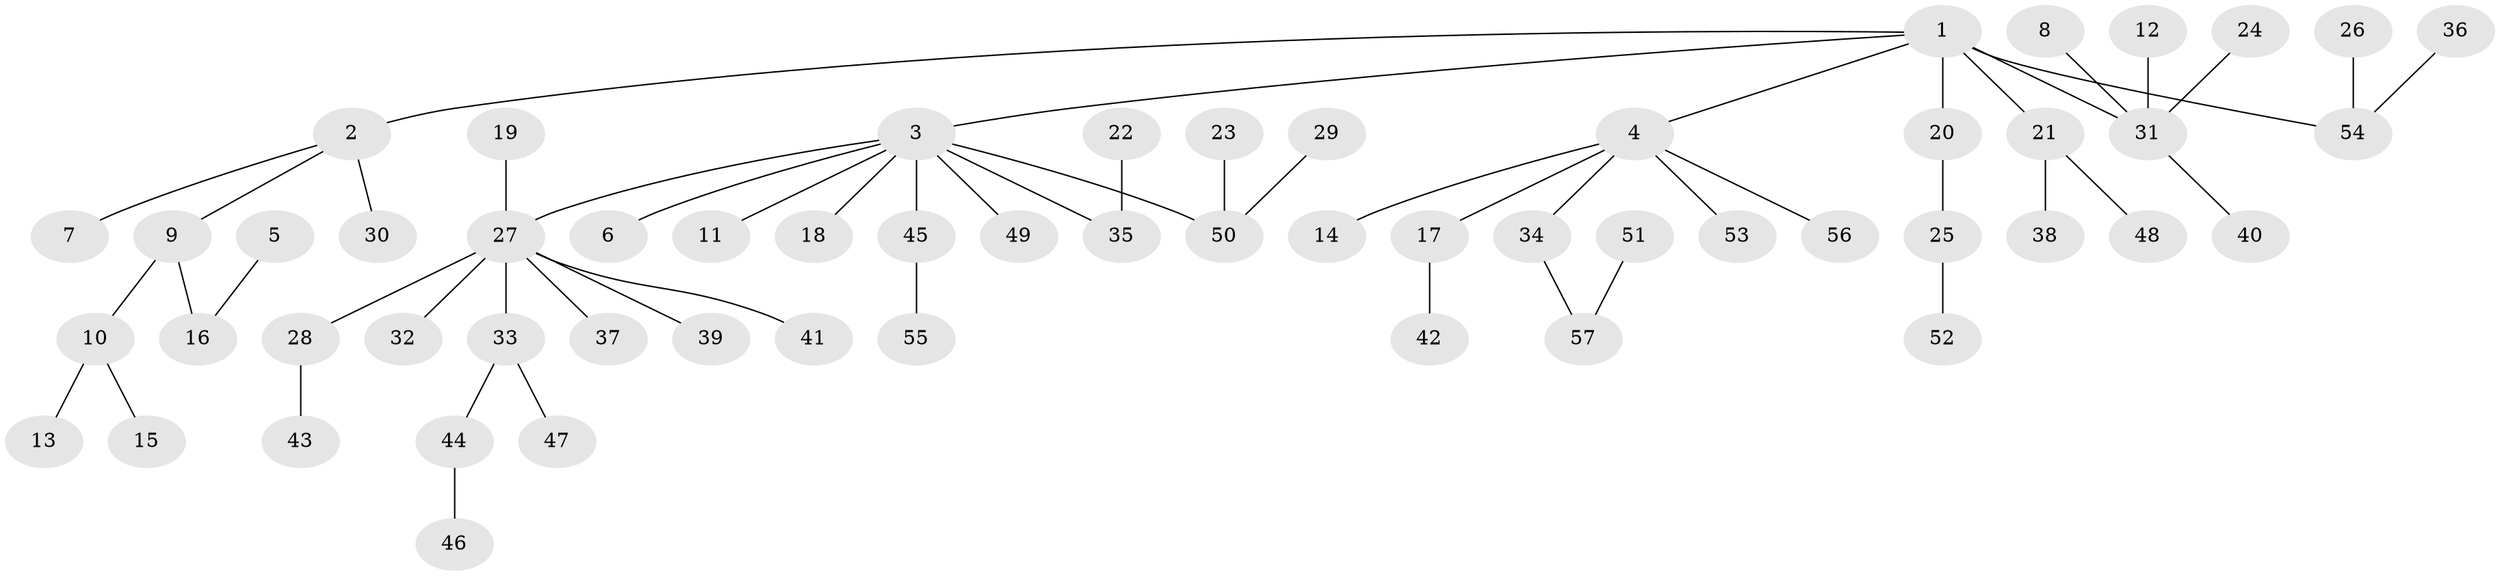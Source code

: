 // original degree distribution, {5: 0.008771929824561403, 4: 0.11403508771929824, 8: 0.008771929824561403, 2: 0.21052631578947367, 3: 0.12280701754385964, 1: 0.5175438596491229, 6: 0.017543859649122806}
// Generated by graph-tools (version 1.1) at 2025/50/03/09/25 03:50:20]
// undirected, 57 vertices, 56 edges
graph export_dot {
graph [start="1"]
  node [color=gray90,style=filled];
  1;
  2;
  3;
  4;
  5;
  6;
  7;
  8;
  9;
  10;
  11;
  12;
  13;
  14;
  15;
  16;
  17;
  18;
  19;
  20;
  21;
  22;
  23;
  24;
  25;
  26;
  27;
  28;
  29;
  30;
  31;
  32;
  33;
  34;
  35;
  36;
  37;
  38;
  39;
  40;
  41;
  42;
  43;
  44;
  45;
  46;
  47;
  48;
  49;
  50;
  51;
  52;
  53;
  54;
  55;
  56;
  57;
  1 -- 2 [weight=1.0];
  1 -- 3 [weight=1.0];
  1 -- 4 [weight=1.0];
  1 -- 20 [weight=1.0];
  1 -- 21 [weight=1.0];
  1 -- 31 [weight=1.0];
  1 -- 54 [weight=1.0];
  2 -- 7 [weight=1.0];
  2 -- 9 [weight=1.0];
  2 -- 30 [weight=1.0];
  3 -- 6 [weight=1.0];
  3 -- 11 [weight=1.0];
  3 -- 18 [weight=1.0];
  3 -- 27 [weight=1.0];
  3 -- 35 [weight=1.0];
  3 -- 45 [weight=1.0];
  3 -- 49 [weight=1.0];
  3 -- 50 [weight=1.0];
  4 -- 14 [weight=1.0];
  4 -- 17 [weight=1.0];
  4 -- 34 [weight=1.0];
  4 -- 53 [weight=1.0];
  4 -- 56 [weight=1.0];
  5 -- 16 [weight=1.0];
  8 -- 31 [weight=1.0];
  9 -- 10 [weight=1.0];
  9 -- 16 [weight=1.0];
  10 -- 13 [weight=1.0];
  10 -- 15 [weight=1.0];
  12 -- 31 [weight=1.0];
  17 -- 42 [weight=1.0];
  19 -- 27 [weight=1.0];
  20 -- 25 [weight=1.0];
  21 -- 38 [weight=1.0];
  21 -- 48 [weight=1.0];
  22 -- 35 [weight=1.0];
  23 -- 50 [weight=1.0];
  24 -- 31 [weight=1.0];
  25 -- 52 [weight=1.0];
  26 -- 54 [weight=1.0];
  27 -- 28 [weight=1.0];
  27 -- 32 [weight=1.0];
  27 -- 33 [weight=1.0];
  27 -- 37 [weight=1.0];
  27 -- 39 [weight=1.0];
  27 -- 41 [weight=1.0];
  28 -- 43 [weight=1.0];
  29 -- 50 [weight=1.0];
  31 -- 40 [weight=1.0];
  33 -- 44 [weight=1.0];
  33 -- 47 [weight=1.0];
  34 -- 57 [weight=1.0];
  36 -- 54 [weight=1.0];
  44 -- 46 [weight=1.0];
  45 -- 55 [weight=1.0];
  51 -- 57 [weight=1.0];
}
